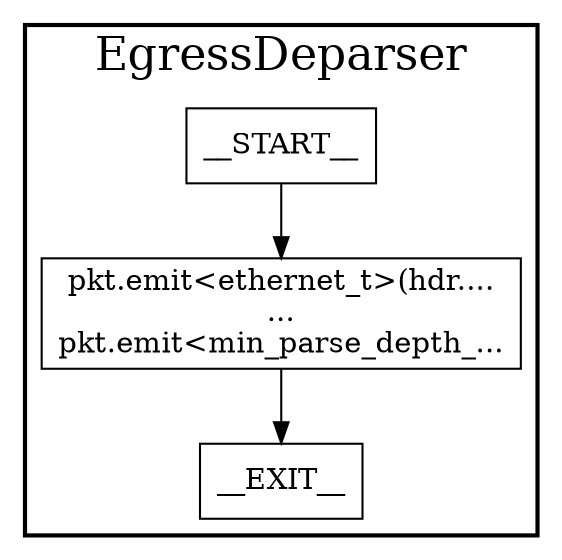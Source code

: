 digraph EgressDeparser {
subgraph cluster {
graph [
fontsize="22pt", label=EgressDeparser, style=bold];
0[label=__START__, margin="", shape=rectangle, style=solid];
1[label=__EXIT__, margin="", shape=rectangle, style=solid];
2[label="pkt.emit<ethernet_t>(hdr....\n...\npkt.emit<min_parse_depth_...", margin="", shape=rectangle, style=solid];
0 -> 2[label=""];
2 -> 1[label=""];
}
}
